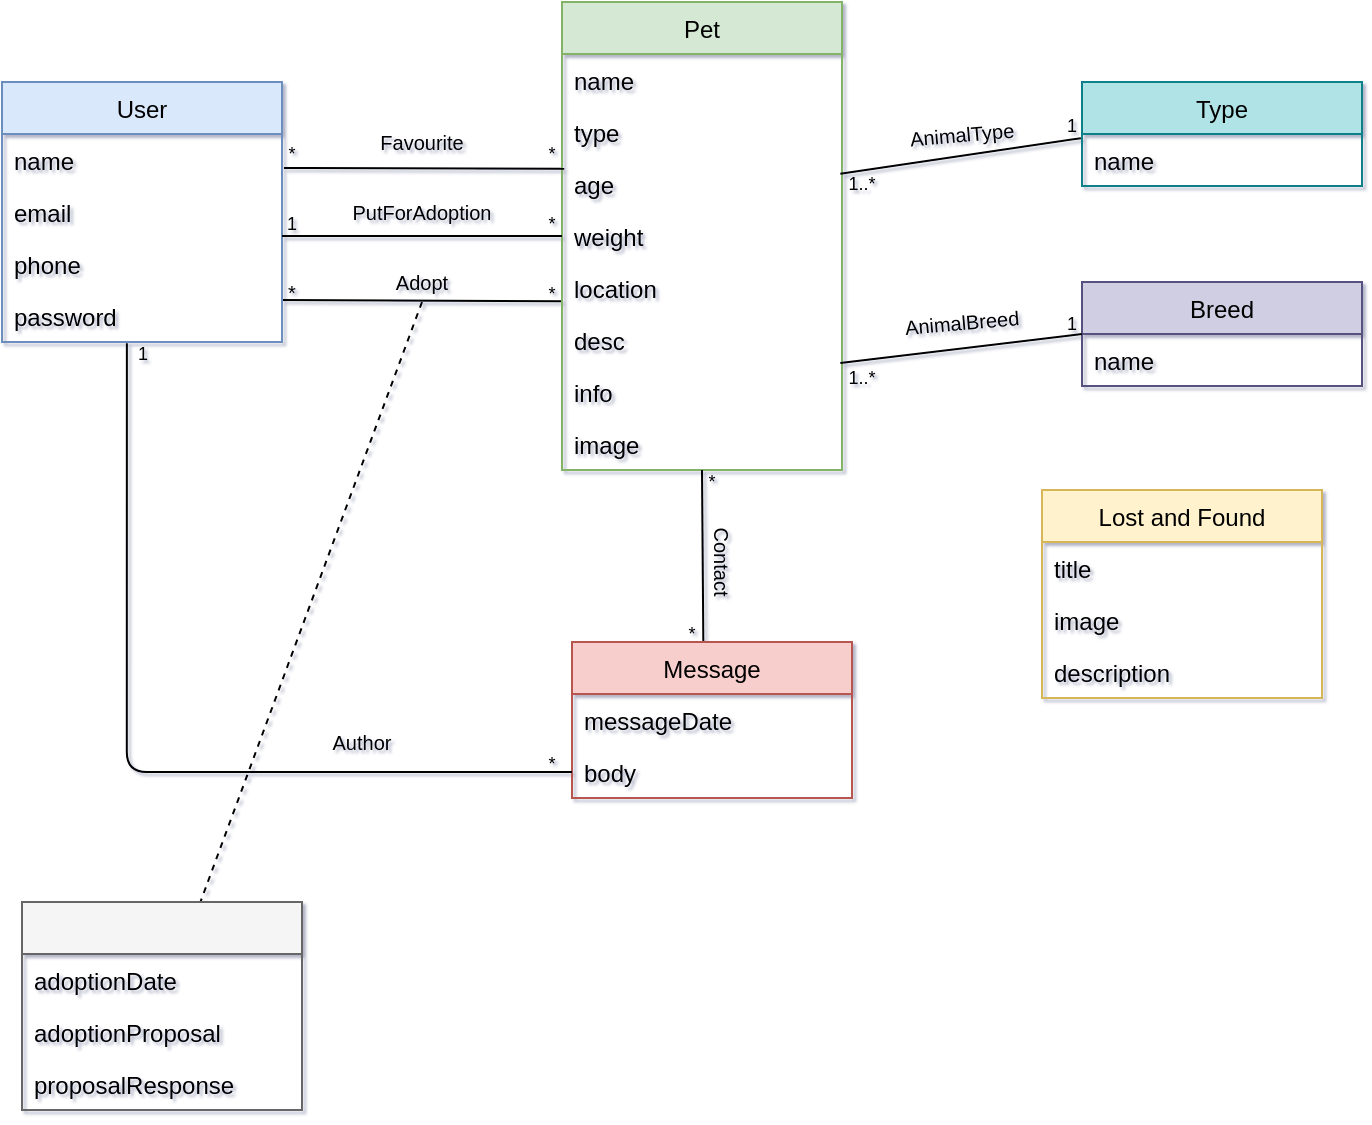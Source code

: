 <mxfile version="13.10.9" type="device"><diagram id="mOguavTpmhu23cBFKXZN" name="Page-1"><mxGraphModel dx="1038" dy="600" grid="1" gridSize="10" guides="1" tooltips="1" connect="1" arrows="1" fold="1" page="1" pageScale="1" pageWidth="850" pageHeight="1100" math="0" shadow="1"><root><mxCell id="0"/><mxCell id="1" parent="0"/><mxCell id="qqltyqXEd47ff4RB_kr--19" style="rounded=0;orthogonalLoop=1;jettySize=auto;html=1;endArrow=none;endFill=0;entryX=-0.003;entryY=0.753;entryDx=0;entryDy=0;entryPerimeter=0;" parent="1" target="qqltyqXEd47ff4RB_kr--17" edge="1"><mxGeometry relative="1" as="geometry"><mxPoint x="240" y="309" as="sourcePoint"/><mxPoint x="355" y="420" as="targetPoint"/></mxGeometry></mxCell><mxCell id="qqltyqXEd47ff4RB_kr--5" value="User" style="swimlane;fontStyle=0;childLayout=stackLayout;horizontal=1;startSize=26;fillColor=#dae8fc;horizontalStack=0;resizeParent=1;resizeParentMax=0;resizeLast=0;collapsible=1;marginBottom=0;strokeColor=#6c8ebf;" parent="1" vertex="1"><mxGeometry x="100" y="200" width="140" height="130" as="geometry"/></mxCell><mxCell id="qqltyqXEd47ff4RB_kr--6" value="name" style="text;strokeColor=none;fillColor=none;align=left;verticalAlign=top;spacingLeft=4;spacingRight=4;overflow=hidden;rotatable=0;points=[[0,0.5],[1,0.5]];portConstraint=eastwest;" parent="qqltyqXEd47ff4RB_kr--5" vertex="1"><mxGeometry y="26" width="140" height="26" as="geometry"/></mxCell><mxCell id="qqltyqXEd47ff4RB_kr--7" value="email" style="text;strokeColor=none;fillColor=none;align=left;verticalAlign=top;spacingLeft=4;spacingRight=4;overflow=hidden;rotatable=0;points=[[0,0.5],[1,0.5]];portConstraint=eastwest;" parent="qqltyqXEd47ff4RB_kr--5" vertex="1"><mxGeometry y="52" width="140" height="26" as="geometry"/></mxCell><mxCell id="qqltyqXEd47ff4RB_kr--8" value="phone" style="text;strokeColor=none;fillColor=none;align=left;verticalAlign=top;spacingLeft=4;spacingRight=4;overflow=hidden;rotatable=0;points=[[0,0.5],[1,0.5]];portConstraint=eastwest;" parent="qqltyqXEd47ff4RB_kr--5" vertex="1"><mxGeometry y="78" width="140" height="26" as="geometry"/></mxCell><mxCell id="qqltyqXEd47ff4RB_kr--13" value="password" style="text;strokeColor=none;fillColor=none;align=left;verticalAlign=top;spacingLeft=4;spacingRight=4;overflow=hidden;rotatable=0;points=[[0,0.5],[1,0.5]];portConstraint=eastwest;" parent="qqltyqXEd47ff4RB_kr--5" vertex="1"><mxGeometry y="104" width="140" height="26" as="geometry"/></mxCell><mxCell id="qqltyqXEd47ff4RB_kr--1" value="Pet" style="swimlane;fontStyle=0;childLayout=stackLayout;horizontal=1;startSize=26;fillColor=#d5e8d4;horizontalStack=0;resizeParent=1;resizeParentMax=0;resizeLast=0;collapsible=1;marginBottom=0;strokeColor=#82b366;" parent="1" vertex="1"><mxGeometry x="380" y="160" width="140" height="234" as="geometry"/></mxCell><mxCell id="qqltyqXEd47ff4RB_kr--2" value="name" style="text;strokeColor=none;align=left;verticalAlign=top;spacingLeft=4;spacingRight=4;overflow=hidden;rotatable=0;points=[[0,0.5],[1,0.5]];portConstraint=eastwest;" parent="qqltyqXEd47ff4RB_kr--1" vertex="1"><mxGeometry y="26" width="140" height="26" as="geometry"/></mxCell><mxCell id="qqltyqXEd47ff4RB_kr--3" value="type" style="text;strokeColor=none;fillColor=none;align=left;verticalAlign=top;spacingLeft=4;spacingRight=4;overflow=hidden;rotatable=0;points=[[0,0.5],[1,0.5]];portConstraint=eastwest;" parent="qqltyqXEd47ff4RB_kr--1" vertex="1"><mxGeometry y="52" width="140" height="26" as="geometry"/></mxCell><mxCell id="qqltyqXEd47ff4RB_kr--14" value="age" style="text;strokeColor=none;fillColor=none;align=left;verticalAlign=top;spacingLeft=4;spacingRight=4;overflow=hidden;rotatable=0;points=[[0,0.5],[1,0.5]];portConstraint=eastwest;" parent="qqltyqXEd47ff4RB_kr--1" vertex="1"><mxGeometry y="78" width="140" height="26" as="geometry"/></mxCell><mxCell id="qqltyqXEd47ff4RB_kr--15" value="weight" style="text;strokeColor=none;fillColor=none;align=left;verticalAlign=top;spacingLeft=4;spacingRight=4;overflow=hidden;rotatable=0;points=[[0,0.5],[1,0.5]];portConstraint=eastwest;" parent="qqltyqXEd47ff4RB_kr--1" vertex="1"><mxGeometry y="104" width="140" height="26" as="geometry"/></mxCell><mxCell id="qqltyqXEd47ff4RB_kr--17" value="location" style="text;strokeColor=none;fillColor=none;align=left;verticalAlign=top;spacingLeft=4;spacingRight=4;overflow=hidden;rotatable=0;points=[[0,0.5],[1,0.5]];portConstraint=eastwest;" parent="qqltyqXEd47ff4RB_kr--1" vertex="1"><mxGeometry y="130" width="140" height="26" as="geometry"/></mxCell><mxCell id="qqltyqXEd47ff4RB_kr--16" value="desc" style="text;strokeColor=none;fillColor=none;align=left;verticalAlign=top;spacingLeft=4;spacingRight=4;overflow=hidden;rotatable=0;points=[[0,0.5],[1,0.5]];portConstraint=eastwest;" parent="qqltyqXEd47ff4RB_kr--1" vertex="1"><mxGeometry y="156" width="140" height="26" as="geometry"/></mxCell><mxCell id="qqltyqXEd47ff4RB_kr--4" value="info" style="text;strokeColor=none;fillColor=none;align=left;verticalAlign=top;spacingLeft=4;spacingRight=4;overflow=hidden;rotatable=0;points=[[0,0.5],[1,0.5]];portConstraint=eastwest;" parent="qqltyqXEd47ff4RB_kr--1" vertex="1"><mxGeometry y="182" width="140" height="26" as="geometry"/></mxCell><mxCell id="qqltyqXEd47ff4RB_kr--18" value="image" style="text;strokeColor=none;fillColor=none;align=left;verticalAlign=top;spacingLeft=4;spacingRight=4;overflow=hidden;rotatable=0;points=[[0,0.5],[1,0.5]];portConstraint=eastwest;" parent="qqltyqXEd47ff4RB_kr--1" vertex="1"><mxGeometry y="208" width="140" height="26" as="geometry"/></mxCell><mxCell id="qqltyqXEd47ff4RB_kr--9" value="Lost and Found" style="swimlane;fontStyle=0;childLayout=stackLayout;horizontal=1;startSize=26;fillColor=#fff2cc;horizontalStack=0;resizeParent=1;resizeParentMax=0;resizeLast=0;collapsible=1;marginBottom=0;strokeColor=#d6b656;" parent="1" vertex="1"><mxGeometry x="620" y="404" width="140" height="104" as="geometry"/></mxCell><mxCell id="qqltyqXEd47ff4RB_kr--10" value="title" style="text;strokeColor=none;fillColor=none;align=left;verticalAlign=top;spacingLeft=4;spacingRight=4;overflow=hidden;rotatable=0;points=[[0,0.5],[1,0.5]];portConstraint=eastwest;" parent="qqltyqXEd47ff4RB_kr--9" vertex="1"><mxGeometry y="26" width="140" height="26" as="geometry"/></mxCell><mxCell id="qqltyqXEd47ff4RB_kr--11" value="image" style="text;strokeColor=none;fillColor=none;align=left;verticalAlign=top;spacingLeft=4;spacingRight=4;overflow=hidden;rotatable=0;points=[[0,0.5],[1,0.5]];portConstraint=eastwest;" parent="qqltyqXEd47ff4RB_kr--9" vertex="1"><mxGeometry y="52" width="140" height="26" as="geometry"/></mxCell><mxCell id="qqltyqXEd47ff4RB_kr--12" value="description" style="text;strokeColor=none;fillColor=none;align=left;verticalAlign=top;spacingLeft=4;spacingRight=4;overflow=hidden;rotatable=0;points=[[0,0.5],[1,0.5]];portConstraint=eastwest;" parent="qqltyqXEd47ff4RB_kr--9" vertex="1"><mxGeometry y="78" width="140" height="26" as="geometry"/></mxCell><mxCell id="qqltyqXEd47ff4RB_kr--26" value="" style="endArrow=none;dashed=1;endFill=0;endSize=12;html=1;exitX=0.5;exitY=1;exitDx=0;exitDy=0;" parent="1" source="WA2Hw2sFFz6rnKwuMHHO-4" target="qqltyqXEd47ff4RB_kr--27" edge="1"><mxGeometry width="160" relative="1" as="geometry"><mxPoint x="300" y="350" as="sourcePoint"/><mxPoint x="140" y="440" as="targetPoint"/></mxGeometry></mxCell><mxCell id="qqltyqXEd47ff4RB_kr--27" value="" style="swimlane;fontStyle=0;childLayout=stackLayout;horizontal=1;startSize=26;fillColor=#f5f5f5;horizontalStack=0;resizeParent=1;resizeParentMax=0;resizeLast=0;collapsible=1;marginBottom=0;strokeColor=#666666;fontColor=#333333;" parent="1" vertex="1"><mxGeometry x="110" y="610" width="140" height="104" as="geometry"/></mxCell><mxCell id="qqltyqXEd47ff4RB_kr--28" value="adoptionDate" style="text;strokeColor=none;fillColor=none;align=left;verticalAlign=top;spacingLeft=4;spacingRight=4;overflow=hidden;rotatable=0;points=[[0,0.5],[1,0.5]];portConstraint=eastwest;" parent="qqltyqXEd47ff4RB_kr--27" vertex="1"><mxGeometry y="26" width="140" height="26" as="geometry"/></mxCell><mxCell id="WA2Hw2sFFz6rnKwuMHHO-18" value="adoptionProposal" style="text;strokeColor=none;fillColor=none;align=left;verticalAlign=top;spacingLeft=4;spacingRight=4;overflow=hidden;rotatable=0;points=[[0,0.5],[1,0.5]];portConstraint=eastwest;" parent="qqltyqXEd47ff4RB_kr--27" vertex="1"><mxGeometry y="52" width="140" height="26" as="geometry"/></mxCell><mxCell id="WA2Hw2sFFz6rnKwuMHHO-17" value="proposalResponse" style="text;strokeColor=none;fillColor=none;align=left;verticalAlign=top;spacingLeft=4;spacingRight=4;overflow=hidden;rotatable=0;points=[[0,0.5],[1,0.5]];portConstraint=eastwest;" parent="qqltyqXEd47ff4RB_kr--27" vertex="1"><mxGeometry y="78" width="140" height="26" as="geometry"/></mxCell><mxCell id="QHb9orZPYYbk0pnu4Mln-2" style="rounded=0;orthogonalLoop=1;jettySize=auto;html=1;endArrow=none;endFill=0;exitX=1.007;exitY=0.653;exitDx=0;exitDy=0;exitPerimeter=0;entryX=0.008;entryY=0.206;entryDx=0;entryDy=0;entryPerimeter=0;" parent="1" source="qqltyqXEd47ff4RB_kr--6" target="qqltyqXEd47ff4RB_kr--14" edge="1"><mxGeometry relative="1" as="geometry"><mxPoint x="240" y="240" as="sourcePoint"/><mxPoint x="380" y="246" as="targetPoint"/></mxGeometry></mxCell><mxCell id="QHb9orZPYYbk0pnu4Mln-6" style="rounded=0;orthogonalLoop=1;jettySize=auto;html=1;endArrow=none;endFill=0;entryX=0;entryY=0.5;entryDx=0;entryDy=0;" parent="1" target="qqltyqXEd47ff4RB_kr--15" edge="1"><mxGeometry relative="1" as="geometry"><mxPoint x="240" y="277" as="sourcePoint"/><mxPoint x="354.72" y="366.834" as="targetPoint"/></mxGeometry></mxCell><mxCell id="WA2Hw2sFFz6rnKwuMHHO-2" value="&lt;font style=&quot;font-size: 10px&quot;&gt;Favourite&lt;/font&gt;" style="text;html=1;strokeColor=none;fillColor=none;align=center;verticalAlign=middle;whiteSpace=wrap;rounded=0;" parent="1" vertex="1"><mxGeometry x="290" y="220" width="40" height="20" as="geometry"/></mxCell><mxCell id="WA2Hw2sFFz6rnKwuMHHO-3" value="&lt;font style=&quot;font-size: 10px&quot;&gt;PutForAdoption&lt;/font&gt;" style="text;html=1;strokeColor=none;fillColor=none;align=center;verticalAlign=middle;whiteSpace=wrap;rounded=0;" parent="1" vertex="1"><mxGeometry x="290" y="255" width="40" height="20" as="geometry"/></mxCell><mxCell id="WA2Hw2sFFz6rnKwuMHHO-4" value="&lt;font style=&quot;font-size: 10px&quot;&gt;Adopt&lt;/font&gt;" style="text;html=1;strokeColor=none;fillColor=none;align=center;verticalAlign=middle;whiteSpace=wrap;rounded=0;" parent="1" vertex="1"><mxGeometry x="290" y="290" width="40" height="20" as="geometry"/></mxCell><mxCell id="WA2Hw2sFFz6rnKwuMHHO-5" value="&lt;font size=&quot;1&quot;&gt;*&lt;/font&gt;" style="text;html=1;strokeColor=none;fillColor=none;align=center;verticalAlign=middle;whiteSpace=wrap;rounded=0;" parent="1" vertex="1"><mxGeometry x="240" y="300" width="10" height="10" as="geometry"/></mxCell><mxCell id="WA2Hw2sFFz6rnKwuMHHO-6" value="&lt;font style=&quot;font-size: 9px&quot;&gt;*&lt;/font&gt;" style="text;html=1;strokeColor=none;fillColor=none;align=center;verticalAlign=middle;whiteSpace=wrap;rounded=0;" parent="1" vertex="1"><mxGeometry x="370" y="300" width="10" height="10" as="geometry"/></mxCell><mxCell id="WA2Hw2sFFz6rnKwuMHHO-9" value="&lt;font style=&quot;font-size: 9px&quot;&gt;1&lt;/font&gt;" style="text;html=1;strokeColor=none;fillColor=none;align=center;verticalAlign=middle;whiteSpace=wrap;rounded=0;" parent="1" vertex="1"><mxGeometry x="240" y="265" width="10" height="10" as="geometry"/></mxCell><mxCell id="WA2Hw2sFFz6rnKwuMHHO-10" value="&lt;font style=&quot;font-size: 9px&quot;&gt;*&lt;/font&gt;" style="text;html=1;strokeColor=none;fillColor=none;align=center;verticalAlign=middle;whiteSpace=wrap;rounded=0;" parent="1" vertex="1"><mxGeometry x="370" y="265" width="10" height="10" as="geometry"/></mxCell><mxCell id="WA2Hw2sFFz6rnKwuMHHO-11" value="&lt;font style=&quot;font-size: 9px&quot;&gt;*&lt;/font&gt;" style="text;html=1;strokeColor=none;fillColor=none;align=center;verticalAlign=middle;whiteSpace=wrap;rounded=0;" parent="1" vertex="1"><mxGeometry x="240" y="230" width="10" height="10" as="geometry"/></mxCell><mxCell id="WA2Hw2sFFz6rnKwuMHHO-12" value="&lt;font style=&quot;font-size: 9px&quot;&gt;*&lt;/font&gt;" style="text;html=1;strokeColor=none;fillColor=none;align=center;verticalAlign=middle;whiteSpace=wrap;rounded=0;" parent="1" vertex="1"><mxGeometry x="370" y="230" width="10" height="10" as="geometry"/></mxCell><mxCell id="WA2Hw2sFFz6rnKwuMHHO-19" value="" style="endArrow=none;html=1;entryX=0.5;entryY=1;entryDx=0;entryDy=0;exitX=0.469;exitY=-0.003;exitDx=0;exitDy=0;exitPerimeter=0;" parent="1" target="qqltyqXEd47ff4RB_kr--1" edge="1" source="WA2Hw2sFFz6rnKwuMHHO-21"><mxGeometry width="50" height="50" relative="1" as="geometry"><mxPoint x="450" y="480" as="sourcePoint"/><mxPoint x="440" y="410" as="targetPoint"/></mxGeometry></mxCell><mxCell id="WA2Hw2sFFz6rnKwuMHHO-20" value="&lt;span style=&quot;font-size: 10px&quot;&gt;Contact&lt;/span&gt;" style="text;html=1;strokeColor=none;fillColor=none;align=center;verticalAlign=middle;whiteSpace=wrap;rounded=0;rotation=90;" parent="1" vertex="1"><mxGeometry x="440" y="430" width="40" height="20" as="geometry"/></mxCell><mxCell id="WA2Hw2sFFz6rnKwuMHHO-21" value="Message" style="swimlane;fontStyle=0;childLayout=stackLayout;horizontal=1;startSize=26;fillColor=#f8cecc;horizontalStack=0;resizeParent=1;resizeParentMax=0;resizeLast=0;collapsible=1;marginBottom=0;strokeColor=#b85450;" parent="1" vertex="1"><mxGeometry x="385" y="480" width="140" height="78" as="geometry"/></mxCell><mxCell id="WA2Hw2sFFz6rnKwuMHHO-25" value="messageDate" style="text;strokeColor=none;fillColor=none;align=left;verticalAlign=top;spacingLeft=4;spacingRight=4;overflow=hidden;rotatable=0;points=[[0,0.5],[1,0.5]];portConstraint=eastwest;" parent="WA2Hw2sFFz6rnKwuMHHO-21" vertex="1"><mxGeometry y="26" width="140" height="26" as="geometry"/></mxCell><mxCell id="WA2Hw2sFFz6rnKwuMHHO-37" value="body" style="text;strokeColor=none;fillColor=none;align=left;verticalAlign=top;spacingLeft=4;spacingRight=4;overflow=hidden;rotatable=0;points=[[0,0.5],[1,0.5]];portConstraint=eastwest;" parent="WA2Hw2sFFz6rnKwuMHHO-21" vertex="1"><mxGeometry y="52" width="140" height="26" as="geometry"/></mxCell><mxCell id="WA2Hw2sFFz6rnKwuMHHO-26" value="&lt;font style=&quot;font-size: 9px&quot;&gt;*&lt;/font&gt;" style="text;html=1;strokeColor=none;fillColor=none;align=center;verticalAlign=middle;whiteSpace=wrap;rounded=0;" parent="1" vertex="1"><mxGeometry x="440" y="470" width="10" height="10" as="geometry"/></mxCell><mxCell id="WA2Hw2sFFz6rnKwuMHHO-27" value="&lt;font style=&quot;font-size: 9px&quot;&gt;*&lt;/font&gt;" style="text;html=1;strokeColor=none;fillColor=none;align=center;verticalAlign=middle;whiteSpace=wrap;rounded=0;" parent="1" vertex="1"><mxGeometry x="450" y="394" width="10" height="10" as="geometry"/></mxCell><mxCell id="WA2Hw2sFFz6rnKwuMHHO-35" value="" style="endArrow=none;html=1;edgeStyle=orthogonalEdgeStyle;exitX=0;exitY=0.5;exitDx=0;exitDy=0;entryX=0.446;entryY=1.024;entryDx=0;entryDy=0;entryPerimeter=0;" parent="1" source="WA2Hw2sFFz6rnKwuMHHO-37" target="qqltyqXEd47ff4RB_kr--13" edge="1"><mxGeometry width="50" height="50" relative="1" as="geometry"><mxPoint x="380.0" y="540.008" as="sourcePoint"/><mxPoint x="143" y="370" as="targetPoint"/></mxGeometry></mxCell><mxCell id="WA2Hw2sFFz6rnKwuMHHO-36" value="&lt;span style=&quot;font-size: 10px&quot;&gt;Author&lt;/span&gt;" style="text;html=1;strokeColor=none;fillColor=none;align=center;verticalAlign=middle;whiteSpace=wrap;rounded=0;rotation=0;" parent="1" vertex="1"><mxGeometry x="260" y="520" width="40" height="20" as="geometry"/></mxCell><mxCell id="WA2Hw2sFFz6rnKwuMHHO-38" value="&lt;font style=&quot;font-size: 9px&quot;&gt;*&lt;/font&gt;" style="text;html=1;strokeColor=none;fillColor=none;align=center;verticalAlign=middle;whiteSpace=wrap;rounded=0;" parent="1" vertex="1"><mxGeometry x="370" y="540" width="10" as="geometry"/></mxCell><mxCell id="WA2Hw2sFFz6rnKwuMHHO-39" value="&lt;font style=&quot;font-size: 9px&quot;&gt;1&lt;/font&gt;" style="text;html=1;strokeColor=none;fillColor=none;align=center;verticalAlign=middle;whiteSpace=wrap;rounded=0;" parent="1" vertex="1"><mxGeometry x="167.5" y="330" width="5" height="10" as="geometry"/></mxCell><mxCell id="X9Ko3aff24HqqlaBo68f-1" value="Type" style="swimlane;fontStyle=0;childLayout=stackLayout;horizontal=1;startSize=26;fillColor=#b0e3e6;horizontalStack=0;resizeParent=1;resizeParentMax=0;resizeLast=0;collapsible=1;marginBottom=0;strokeColor=#0e8088;" vertex="1" parent="1"><mxGeometry x="640" y="200" width="140" height="52" as="geometry"/></mxCell><mxCell id="X9Ko3aff24HqqlaBo68f-2" value="name" style="text;strokeColor=none;fillColor=none;align=left;verticalAlign=top;spacingLeft=4;spacingRight=4;overflow=hidden;rotatable=0;points=[[0,0.5],[1,0.5]];portConstraint=eastwest;" vertex="1" parent="X9Ko3aff24HqqlaBo68f-1"><mxGeometry y="26" width="140" height="26" as="geometry"/></mxCell><mxCell id="X9Ko3aff24HqqlaBo68f-5" value="Breed" style="swimlane;fontStyle=0;childLayout=stackLayout;horizontal=1;startSize=26;fillColor=#d0cee2;horizontalStack=0;resizeParent=1;resizeParentMax=0;resizeLast=0;collapsible=1;marginBottom=0;strokeColor=#56517e;" vertex="1" parent="1"><mxGeometry x="640" y="300" width="140" height="52" as="geometry"/></mxCell><mxCell id="X9Ko3aff24HqqlaBo68f-6" value="name" style="text;strokeColor=none;fillColor=none;align=left;verticalAlign=top;spacingLeft=4;spacingRight=4;overflow=hidden;rotatable=0;points=[[0,0.5],[1,0.5]];portConstraint=eastwest;" vertex="1" parent="X9Ko3aff24HqqlaBo68f-5"><mxGeometry y="26" width="140" height="26" as="geometry"/></mxCell><mxCell id="X9Ko3aff24HqqlaBo68f-9" value="" style="endArrow=none;html=1;entryX=-0.004;entryY=0.08;entryDx=0;entryDy=0;entryPerimeter=0;exitX=0.994;exitY=0.304;exitDx=0;exitDy=0;exitPerimeter=0;" edge="1" parent="1" source="qqltyqXEd47ff4RB_kr--14" target="X9Ko3aff24HqqlaBo68f-2"><mxGeometry width="50" height="50" relative="1" as="geometry"><mxPoint x="540" y="250" as="sourcePoint"/><mxPoint x="620" y="250" as="targetPoint"/></mxGeometry></mxCell><mxCell id="X9Ko3aff24HqqlaBo68f-11" value="" style="endArrow=none;html=1;exitX=0.994;exitY=0.944;exitDx=0;exitDy=0;entryX=0;entryY=0.5;entryDx=0;entryDy=0;exitPerimeter=0;" edge="1" parent="1" source="qqltyqXEd47ff4RB_kr--16" target="X9Ko3aff24HqqlaBo68f-5"><mxGeometry width="50" height="50" relative="1" as="geometry"><mxPoint x="540" y="325.5" as="sourcePoint"/><mxPoint x="620" y="325.5" as="targetPoint"/></mxGeometry></mxCell><mxCell id="X9Ko3aff24HqqlaBo68f-12" value="&lt;font style=&quot;font-size: 10px&quot;&gt;AnimalType&lt;/font&gt;" style="text;html=1;strokeColor=none;fillColor=none;align=center;verticalAlign=middle;whiteSpace=wrap;rounded=0;rotation=-5;" vertex="1" parent="1"><mxGeometry x="560" y="216" width="40" height="20" as="geometry"/></mxCell><mxCell id="X9Ko3aff24HqqlaBo68f-13" value="&lt;font style=&quot;font-size: 10px&quot;&gt;AnimalBreed&lt;/font&gt;" style="text;html=1;strokeColor=none;fillColor=none;align=center;verticalAlign=middle;whiteSpace=wrap;rounded=0;rotation=-5;" vertex="1" parent="1"><mxGeometry x="560" y="310" width="40" height="20" as="geometry"/></mxCell><mxCell id="X9Ko3aff24HqqlaBo68f-15" value="&lt;font style=&quot;font-size: 9px&quot;&gt;1&lt;/font&gt;" style="text;html=1;strokeColor=none;fillColor=none;align=center;verticalAlign=middle;whiteSpace=wrap;rounded=0;" vertex="1" parent="1"><mxGeometry x="630" y="216" width="10" height="10" as="geometry"/></mxCell><mxCell id="X9Ko3aff24HqqlaBo68f-16" value="&lt;font style=&quot;font-size: 9px&quot;&gt;1&lt;/font&gt;" style="text;html=1;strokeColor=none;fillColor=none;align=center;verticalAlign=middle;whiteSpace=wrap;rounded=0;" vertex="1" parent="1"><mxGeometry x="630" y="315" width="10" height="10" as="geometry"/></mxCell><mxCell id="X9Ko3aff24HqqlaBo68f-17" value="&lt;font style=&quot;font-size: 9px&quot;&gt;1..*&lt;/font&gt;" style="text;html=1;strokeColor=none;fillColor=none;align=center;verticalAlign=middle;whiteSpace=wrap;rounded=0;" vertex="1" parent="1"><mxGeometry x="525" y="245" width="10" height="10" as="geometry"/></mxCell><mxCell id="X9Ko3aff24HqqlaBo68f-18" value="&lt;font style=&quot;font-size: 9px&quot;&gt;1..*&lt;/font&gt;" style="text;html=1;strokeColor=none;fillColor=none;align=center;verticalAlign=middle;whiteSpace=wrap;rounded=0;" vertex="1" parent="1"><mxGeometry x="525" y="342" width="10" height="10" as="geometry"/></mxCell></root></mxGraphModel></diagram></mxfile>